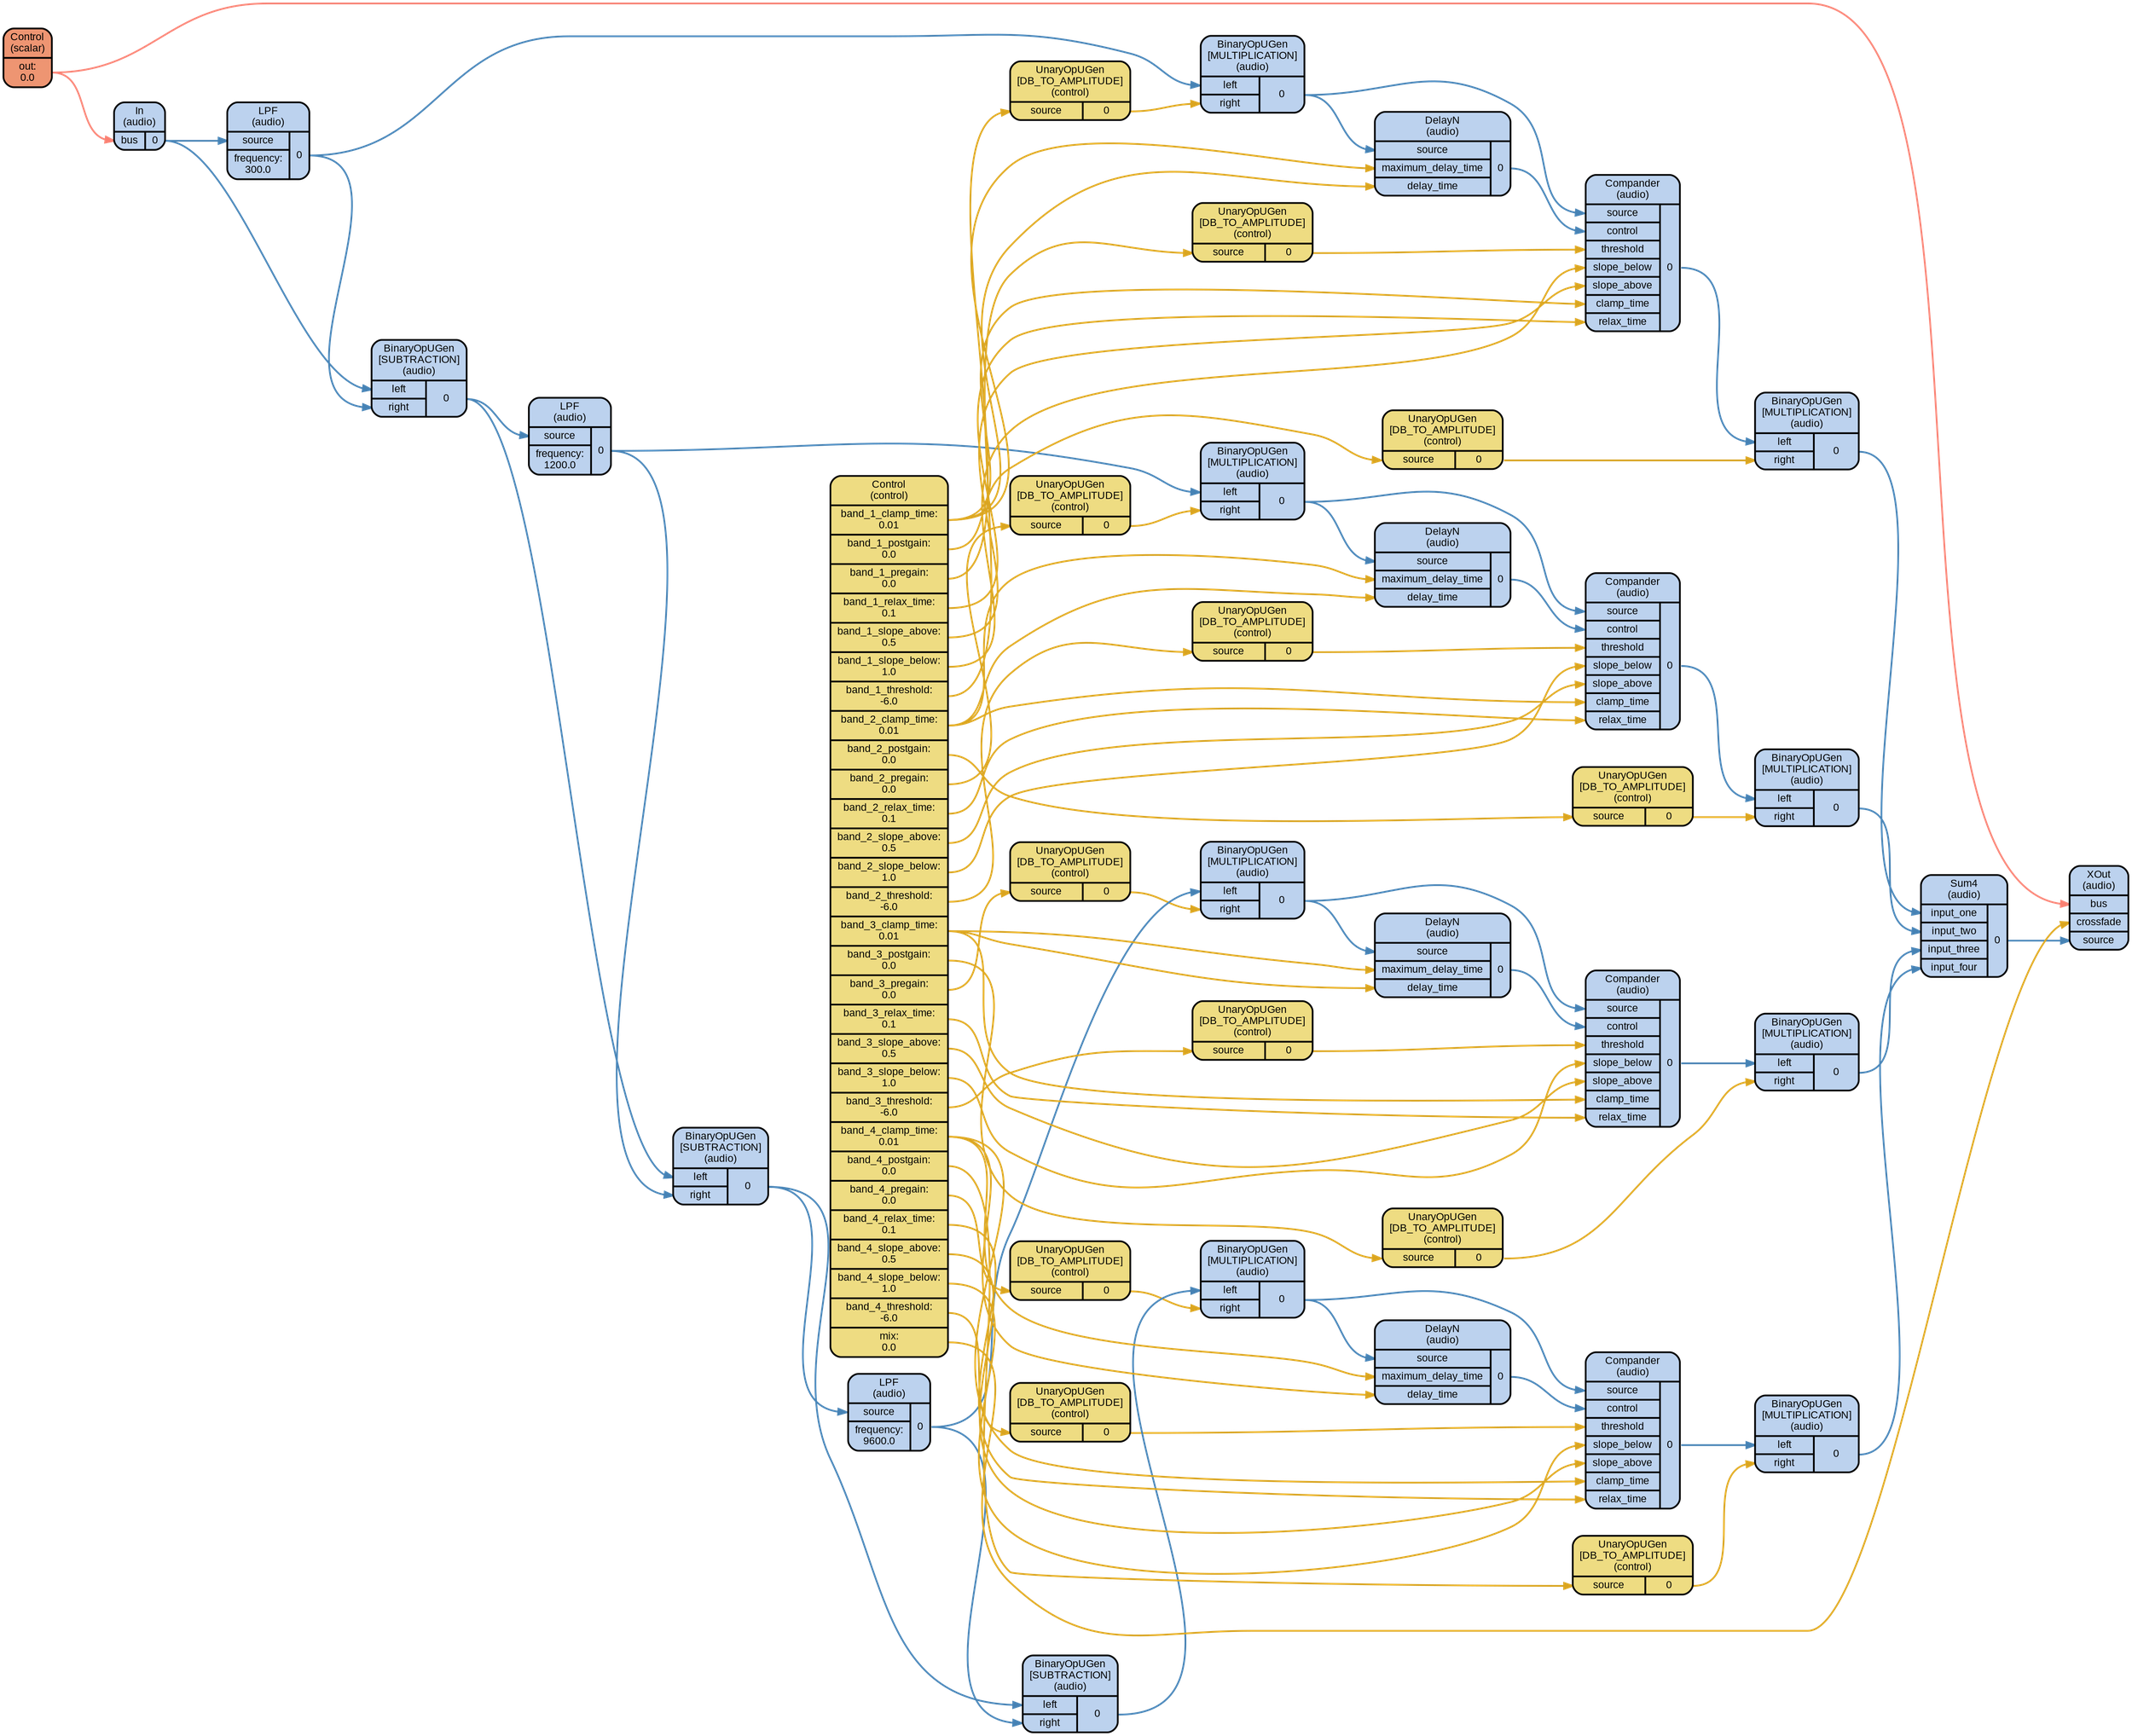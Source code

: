 digraph synthdef_82b358a0174b4f066dda19084d45aa96 {
    graph [bgcolor=transparent,
        color=lightslategrey,
        dpi=72,
        fontname=Arial,
        outputorder=edgesfirst,
        overlap=prism,
        penwidth=2,
        rankdir=LR,
        ranksep=1,
        splines=spline,
        style="dotted, rounded"];
    node [fontname=Arial,
        fontsize=12,
        penwidth=2,
        shape=Mrecord,
        style="filled, rounded"];
    edge [penwidth=2];
    ugen_0 [fillcolor=lightsalmon2,
        label="<f_0> Control\n(scalar) | { { <f_1_0_0> out:\n0.0 } }"];
    ugen_1 [fillcolor=lightsteelblue2,
        label="<f_0> In\n(audio) | { { <f_1_0_0> bus } | { <f_1_1_0> 0 } }"];
    ugen_10 [fillcolor=lightsteelblue2,
        label="<f_0> BinaryOpUGen\n[MULTIPLICATION]\n(audio) | { { <f_1_0_0> left | <f_1_0_1> right } | { <f_1_1_0> 0 } }"];
    ugen_11 [fillcolor=lightsteelblue2,
        label="<f_0> DelayN\n(audio) | { { <f_1_0_0> source | <f_1_0_1> maximum_delay_time | <f_1_0_2> delay_time } | { <f_1_1_0> 0 } }"];
    ugen_12 [fillcolor=lightgoldenrod2,
        label="<f_0> UnaryOpUGen\n[DB_TO_AMPLITUDE]\n(control) | { { <f_1_0_0> source } | { <f_1_1_0> 0 } }"];
    ugen_13 [fillcolor=lightsteelblue2,
        label="<f_0> Compander\n(audio) | { { <f_1_0_0> source | <f_1_0_1> control | <f_1_0_2> threshold | <f_1_0_3> slope_below | <f_1_0_4> slope_above | <f_1_0_5> clamp_time | <f_1_0_6> relax_time } | { <f_1_1_0> 0 } }"];
    ugen_14 [fillcolor=lightgoldenrod2,
        label="<f_0> UnaryOpUGen\n[DB_TO_AMPLITUDE]\n(control) | { { <f_1_0_0> source } | { <f_1_1_0> 0 } }"];
    ugen_15 [fillcolor=lightsteelblue2,
        label="<f_0> BinaryOpUGen\n[MULTIPLICATION]\n(audio) | { { <f_1_0_0> left | <f_1_0_1> right } | { <f_1_1_0> 0 } }"];
    ugen_16 [fillcolor=lightgoldenrod2,
        label="<f_0> UnaryOpUGen\n[DB_TO_AMPLITUDE]\n(control) | { { <f_1_0_0> source } | { <f_1_1_0> 0 } }"];
    ugen_17 [fillcolor=lightsteelblue2,
        label="<f_0> BinaryOpUGen\n[MULTIPLICATION]\n(audio) | { { <f_1_0_0> left | <f_1_0_1> right } | { <f_1_1_0> 0 } }"];
    ugen_18 [fillcolor=lightsteelblue2,
        label="<f_0> DelayN\n(audio) | { { <f_1_0_0> source | <f_1_0_1> maximum_delay_time | <f_1_0_2> delay_time } | { <f_1_1_0> 0 } }"];
    ugen_19 [fillcolor=lightgoldenrod2,
        label="<f_0> UnaryOpUGen\n[DB_TO_AMPLITUDE]\n(control) | { { <f_1_0_0> source } | { <f_1_1_0> 0 } }"];
    ugen_2 [fillcolor=lightsteelblue2,
        label="<f_0> LPF\n(audio) | { { <f_1_0_0> source | <f_1_0_1> frequency:\n300.0 } | { <f_1_1_0> 0 } }"];
    ugen_20 [fillcolor=lightsteelblue2,
        label="<f_0> Compander\n(audio) | { { <f_1_0_0> source | <f_1_0_1> control | <f_1_0_2> threshold | <f_1_0_3> slope_below | <f_1_0_4> slope_above | <f_1_0_5> clamp_time | <f_1_0_6> relax_time } | { <f_1_1_0> 0 } }"];
    ugen_21 [fillcolor=lightgoldenrod2,
        label="<f_0> UnaryOpUGen\n[DB_TO_AMPLITUDE]\n(control) | { { <f_1_0_0> source } | { <f_1_1_0> 0 } }"];
    ugen_22 [fillcolor=lightsteelblue2,
        label="<f_0> BinaryOpUGen\n[MULTIPLICATION]\n(audio) | { { <f_1_0_0> left | <f_1_0_1> right } | { <f_1_1_0> 0 } }"];
    ugen_23 [fillcolor=lightgoldenrod2,
        label="<f_0> UnaryOpUGen\n[DB_TO_AMPLITUDE]\n(control) | { { <f_1_0_0> source } | { <f_1_1_0> 0 } }"];
    ugen_24 [fillcolor=lightsteelblue2,
        label="<f_0> BinaryOpUGen\n[MULTIPLICATION]\n(audio) | { { <f_1_0_0> left | <f_1_0_1> right } | { <f_1_1_0> 0 } }"];
    ugen_25 [fillcolor=lightsteelblue2,
        label="<f_0> DelayN\n(audio) | { { <f_1_0_0> source | <f_1_0_1> maximum_delay_time | <f_1_0_2> delay_time } | { <f_1_1_0> 0 } }"];
    ugen_26 [fillcolor=lightgoldenrod2,
        label="<f_0> UnaryOpUGen\n[DB_TO_AMPLITUDE]\n(control) | { { <f_1_0_0> source } | { <f_1_1_0> 0 } }"];
    ugen_27 [fillcolor=lightsteelblue2,
        label="<f_0> Compander\n(audio) | { { <f_1_0_0> source | <f_1_0_1> control | <f_1_0_2> threshold | <f_1_0_3> slope_below | <f_1_0_4> slope_above | <f_1_0_5> clamp_time | <f_1_0_6> relax_time } | { <f_1_1_0> 0 } }"];
    ugen_28 [fillcolor=lightgoldenrod2,
        label="<f_0> UnaryOpUGen\n[DB_TO_AMPLITUDE]\n(control) | { { <f_1_0_0> source } | { <f_1_1_0> 0 } }"];
    ugen_29 [fillcolor=lightsteelblue2,
        label="<f_0> BinaryOpUGen\n[MULTIPLICATION]\n(audio) | { { <f_1_0_0> left | <f_1_0_1> right } | { <f_1_1_0> 0 } }"];
    ugen_3 [fillcolor=lightsteelblue2,
        label="<f_0> BinaryOpUGen\n[SUBTRACTION]\n(audio) | { { <f_1_0_0> left | <f_1_0_1> right } | { <f_1_1_0> 0 } }"];
    ugen_30 [fillcolor=lightgoldenrod2,
        label="<f_0> UnaryOpUGen\n[DB_TO_AMPLITUDE]\n(control) | { { <f_1_0_0> source } | { <f_1_1_0> 0 } }"];
    ugen_31 [fillcolor=lightsteelblue2,
        label="<f_0> BinaryOpUGen\n[MULTIPLICATION]\n(audio) | { { <f_1_0_0> left | <f_1_0_1> right } | { <f_1_1_0> 0 } }"];
    ugen_32 [fillcolor=lightsteelblue2,
        label="<f_0> DelayN\n(audio) | { { <f_1_0_0> source | <f_1_0_1> maximum_delay_time | <f_1_0_2> delay_time } | { <f_1_1_0> 0 } }"];
    ugen_33 [fillcolor=lightgoldenrod2,
        label="<f_0> UnaryOpUGen\n[DB_TO_AMPLITUDE]\n(control) | { { <f_1_0_0> source } | { <f_1_1_0> 0 } }"];
    ugen_34 [fillcolor=lightsteelblue2,
        label="<f_0> Compander\n(audio) | { { <f_1_0_0> source | <f_1_0_1> control | <f_1_0_2> threshold | <f_1_0_3> slope_below | <f_1_0_4> slope_above | <f_1_0_5> clamp_time | <f_1_0_6> relax_time } | { <f_1_1_0> 0 } }"];
    ugen_35 [fillcolor=lightgoldenrod2,
        label="<f_0> UnaryOpUGen\n[DB_TO_AMPLITUDE]\n(control) | { { <f_1_0_0> source } | { <f_1_1_0> 0 } }"];
    ugen_36 [fillcolor=lightsteelblue2,
        label="<f_0> BinaryOpUGen\n[MULTIPLICATION]\n(audio) | { { <f_1_0_0> left | <f_1_0_1> right } | { <f_1_1_0> 0 } }"];
    ugen_37 [fillcolor=lightsteelblue2,
        label="<f_0> Sum4\n(audio) | { { <f_1_0_0> input_one | <f_1_0_1> input_two | <f_1_0_2> input_three | <f_1_0_3> input_four } | { <f_1_1_0> 0 } }"];
    ugen_38 [fillcolor=lightsteelblue2,
        label="<f_0> XOut\n(audio) | { { <f_1_0_0> bus | <f_1_0_1> crossfade | <f_1_0_2> source } }"];
    ugen_4 [fillcolor=lightsteelblue2,
        label="<f_0> LPF\n(audio) | { { <f_1_0_0> source | <f_1_0_1> frequency:\n1200.0 } | { <f_1_1_0> 0 } }"];
    ugen_5 [fillcolor=lightsteelblue2,
        label="<f_0> BinaryOpUGen\n[SUBTRACTION]\n(audio) | { { <f_1_0_0> left | <f_1_0_1> right } | { <f_1_1_0> 0 } }"];
    ugen_6 [fillcolor=lightsteelblue2,
        label="<f_0> LPF\n(audio) | { { <f_1_0_0> source | <f_1_0_1> frequency:\n9600.0 } | { <f_1_1_0> 0 } }"];
    ugen_7 [fillcolor=lightsteelblue2,
        label="<f_0> BinaryOpUGen\n[SUBTRACTION]\n(audio) | { { <f_1_0_0> left | <f_1_0_1> right } | { <f_1_1_0> 0 } }"];
    ugen_8 [fillcolor=lightgoldenrod2,
        label="<f_0> Control\n(control) | { { <f_1_0_0> band_1_clamp_time:\n0.01 | <f_1_0_1> band_1_postgain:\n0.0 | <f_1_0_2> band_1_pregain:\n0.0 | <f_1_0_3> band_1_relax_time:\n0.1 | <f_1_0_4> band_1_slope_above:\n0.5 | <f_1_0_5> band_1_slope_below:\n1.0 | <f_1_0_6> band_1_threshold:\n-6.0 | <f_1_0_7> band_2_clamp_time:\n0.01 | <f_1_0_8> band_2_postgain:\n0.0 | <f_1_0_9> band_2_pregain:\n0.0 | <f_1_0_10> band_2_relax_time:\n0.1 | <f_1_0_11> band_2_slope_above:\n0.5 | <f_1_0_12> band_2_slope_below:\n1.0 | <f_1_0_13> band_2_threshold:\n-6.0 | <f_1_0_14> band_3_clamp_time:\n0.01 | <f_1_0_15> band_3_postgain:\n0.0 | <f_1_0_16> band_3_pregain:\n0.0 | <f_1_0_17> band_3_relax_time:\n0.1 | <f_1_0_18> band_3_slope_above:\n0.5 | <f_1_0_19> band_3_slope_below:\n1.0 | <f_1_0_20> band_3_threshold:\n-6.0 | <f_1_0_21> band_4_clamp_time:\n0.01 | <f_1_0_22> band_4_postgain:\n0.0 | <f_1_0_23> band_4_pregain:\n0.0 | <f_1_0_24> band_4_relax_time:\n0.1 | <f_1_0_25> band_4_slope_above:\n0.5 | <f_1_0_26> band_4_slope_below:\n1.0 | <f_1_0_27> band_4_threshold:\n-6.0 | <f_1_0_28> mix:\n0.0 } }"];
    ugen_9 [fillcolor=lightgoldenrod2,
        label="<f_0> UnaryOpUGen\n[DB_TO_AMPLITUDE]\n(control) | { { <f_1_0_0> source } | { <f_1_1_0> 0 } }"];
    ugen_0:f_1_0_0:e -> ugen_1:f_1_0_0:w [color=salmon];
    ugen_0:f_1_0_0:e -> ugen_38:f_1_0_0:w [color=salmon];
    ugen_1:f_1_1_0:e -> ugen_2:f_1_0_0:w [color=steelblue];
    ugen_1:f_1_1_0:e -> ugen_3:f_1_0_0:w [color=steelblue];
    ugen_10:f_1_1_0:e -> ugen_11:f_1_0_0:w [color=steelblue];
    ugen_10:f_1_1_0:e -> ugen_13:f_1_0_0:w [color=steelblue];
    ugen_11:f_1_1_0:e -> ugen_13:f_1_0_1:w [color=steelblue];
    ugen_12:f_1_1_0:e -> ugen_13:f_1_0_2:w [color=goldenrod];
    ugen_13:f_1_1_0:e -> ugen_15:f_1_0_0:w [color=steelblue];
    ugen_14:f_1_1_0:e -> ugen_15:f_1_0_1:w [color=goldenrod];
    ugen_15:f_1_1_0:e -> ugen_37:f_1_0_0:w [color=steelblue];
    ugen_16:f_1_1_0:e -> ugen_17:f_1_0_1:w [color=goldenrod];
    ugen_17:f_1_1_0:e -> ugen_18:f_1_0_0:w [color=steelblue];
    ugen_17:f_1_1_0:e -> ugen_20:f_1_0_0:w [color=steelblue];
    ugen_18:f_1_1_0:e -> ugen_20:f_1_0_1:w [color=steelblue];
    ugen_19:f_1_1_0:e -> ugen_20:f_1_0_2:w [color=goldenrod];
    ugen_2:f_1_1_0:e -> ugen_10:f_1_0_0:w [color=steelblue];
    ugen_2:f_1_1_0:e -> ugen_3:f_1_0_1:w [color=steelblue];
    ugen_20:f_1_1_0:e -> ugen_22:f_1_0_0:w [color=steelblue];
    ugen_21:f_1_1_0:e -> ugen_22:f_1_0_1:w [color=goldenrod];
    ugen_22:f_1_1_0:e -> ugen_37:f_1_0_1:w [color=steelblue];
    ugen_23:f_1_1_0:e -> ugen_24:f_1_0_1:w [color=goldenrod];
    ugen_24:f_1_1_0:e -> ugen_25:f_1_0_0:w [color=steelblue];
    ugen_24:f_1_1_0:e -> ugen_27:f_1_0_0:w [color=steelblue];
    ugen_25:f_1_1_0:e -> ugen_27:f_1_0_1:w [color=steelblue];
    ugen_26:f_1_1_0:e -> ugen_27:f_1_0_2:w [color=goldenrod];
    ugen_27:f_1_1_0:e -> ugen_29:f_1_0_0:w [color=steelblue];
    ugen_28:f_1_1_0:e -> ugen_29:f_1_0_1:w [color=goldenrod];
    ugen_29:f_1_1_0:e -> ugen_37:f_1_0_2:w [color=steelblue];
    ugen_3:f_1_1_0:e -> ugen_4:f_1_0_0:w [color=steelblue];
    ugen_3:f_1_1_0:e -> ugen_5:f_1_0_0:w [color=steelblue];
    ugen_30:f_1_1_0:e -> ugen_31:f_1_0_1:w [color=goldenrod];
    ugen_31:f_1_1_0:e -> ugen_32:f_1_0_0:w [color=steelblue];
    ugen_31:f_1_1_0:e -> ugen_34:f_1_0_0:w [color=steelblue];
    ugen_32:f_1_1_0:e -> ugen_34:f_1_0_1:w [color=steelblue];
    ugen_33:f_1_1_0:e -> ugen_34:f_1_0_2:w [color=goldenrod];
    ugen_34:f_1_1_0:e -> ugen_36:f_1_0_0:w [color=steelblue];
    ugen_35:f_1_1_0:e -> ugen_36:f_1_0_1:w [color=goldenrod];
    ugen_36:f_1_1_0:e -> ugen_37:f_1_0_3:w [color=steelblue];
    ugen_37:f_1_1_0:e -> ugen_38:f_1_0_2:w [color=steelblue];
    ugen_4:f_1_1_0:e -> ugen_17:f_1_0_0:w [color=steelblue];
    ugen_4:f_1_1_0:e -> ugen_5:f_1_0_1:w [color=steelblue];
    ugen_5:f_1_1_0:e -> ugen_6:f_1_0_0:w [color=steelblue];
    ugen_5:f_1_1_0:e -> ugen_7:f_1_0_0:w [color=steelblue];
    ugen_6:f_1_1_0:e -> ugen_24:f_1_0_0:w [color=steelblue];
    ugen_6:f_1_1_0:e -> ugen_7:f_1_0_1:w [color=steelblue];
    ugen_7:f_1_1_0:e -> ugen_31:f_1_0_0:w [color=steelblue];
    ugen_8:f_1_0_0:e -> ugen_11:f_1_0_1:w [color=goldenrod];
    ugen_8:f_1_0_0:e -> ugen_11:f_1_0_2:w [color=goldenrod];
    ugen_8:f_1_0_0:e -> ugen_13:f_1_0_5:w [color=goldenrod];
    ugen_8:f_1_0_1:e -> ugen_14:f_1_0_0:w [color=goldenrod];
    ugen_8:f_1_0_2:e -> ugen_9:f_1_0_0:w [color=goldenrod];
    ugen_8:f_1_0_3:e -> ugen_13:f_1_0_6:w [color=goldenrod];
    ugen_8:f_1_0_4:e -> ugen_13:f_1_0_4:w [color=goldenrod];
    ugen_8:f_1_0_5:e -> ugen_13:f_1_0_3:w [color=goldenrod];
    ugen_8:f_1_0_6:e -> ugen_12:f_1_0_0:w [color=goldenrod];
    ugen_8:f_1_0_7:e -> ugen_18:f_1_0_1:w [color=goldenrod];
    ugen_8:f_1_0_7:e -> ugen_18:f_1_0_2:w [color=goldenrod];
    ugen_8:f_1_0_7:e -> ugen_20:f_1_0_5:w [color=goldenrod];
    ugen_8:f_1_0_8:e -> ugen_21:f_1_0_0:w [color=goldenrod];
    ugen_8:f_1_0_9:e -> ugen_16:f_1_0_0:w [color=goldenrod];
    ugen_8:f_1_0_10:e -> ugen_20:f_1_0_6:w [color=goldenrod];
    ugen_8:f_1_0_11:e -> ugen_20:f_1_0_4:w [color=goldenrod];
    ugen_8:f_1_0_12:e -> ugen_20:f_1_0_3:w [color=goldenrod];
    ugen_8:f_1_0_13:e -> ugen_19:f_1_0_0:w [color=goldenrod];
    ugen_8:f_1_0_14:e -> ugen_25:f_1_0_1:w [color=goldenrod];
    ugen_8:f_1_0_14:e -> ugen_25:f_1_0_2:w [color=goldenrod];
    ugen_8:f_1_0_14:e -> ugen_27:f_1_0_5:w [color=goldenrod];
    ugen_8:f_1_0_15:e -> ugen_28:f_1_0_0:w [color=goldenrod];
    ugen_8:f_1_0_16:e -> ugen_23:f_1_0_0:w [color=goldenrod];
    ugen_8:f_1_0_17:e -> ugen_27:f_1_0_6:w [color=goldenrod];
    ugen_8:f_1_0_18:e -> ugen_27:f_1_0_4:w [color=goldenrod];
    ugen_8:f_1_0_19:e -> ugen_27:f_1_0_3:w [color=goldenrod];
    ugen_8:f_1_0_20:e -> ugen_26:f_1_0_0:w [color=goldenrod];
    ugen_8:f_1_0_21:e -> ugen_32:f_1_0_1:w [color=goldenrod];
    ugen_8:f_1_0_21:e -> ugen_32:f_1_0_2:w [color=goldenrod];
    ugen_8:f_1_0_21:e -> ugen_34:f_1_0_5:w [color=goldenrod];
    ugen_8:f_1_0_22:e -> ugen_35:f_1_0_0:w [color=goldenrod];
    ugen_8:f_1_0_23:e -> ugen_30:f_1_0_0:w [color=goldenrod];
    ugen_8:f_1_0_24:e -> ugen_34:f_1_0_6:w [color=goldenrod];
    ugen_8:f_1_0_25:e -> ugen_34:f_1_0_4:w [color=goldenrod];
    ugen_8:f_1_0_26:e -> ugen_34:f_1_0_3:w [color=goldenrod];
    ugen_8:f_1_0_27:e -> ugen_33:f_1_0_0:w [color=goldenrod];
    ugen_8:f_1_0_28:e -> ugen_38:f_1_0_1:w [color=goldenrod];
    ugen_9:f_1_1_0:e -> ugen_10:f_1_0_1:w [color=goldenrod];
}